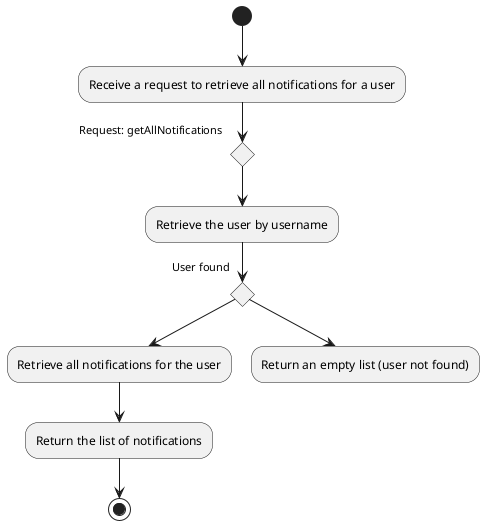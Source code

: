 @startuml

(*) --> "Receive a request to retrieve all notifications for a user"

if "Request: getAllNotifications" then
    --> "Retrieve the user by username"
    --> if "User found" then
        --> "Retrieve all notifications for the user"
        --> "Return the list of notifications"
        --> (*)
    else
        --> "Return an empty list (user not found)"

